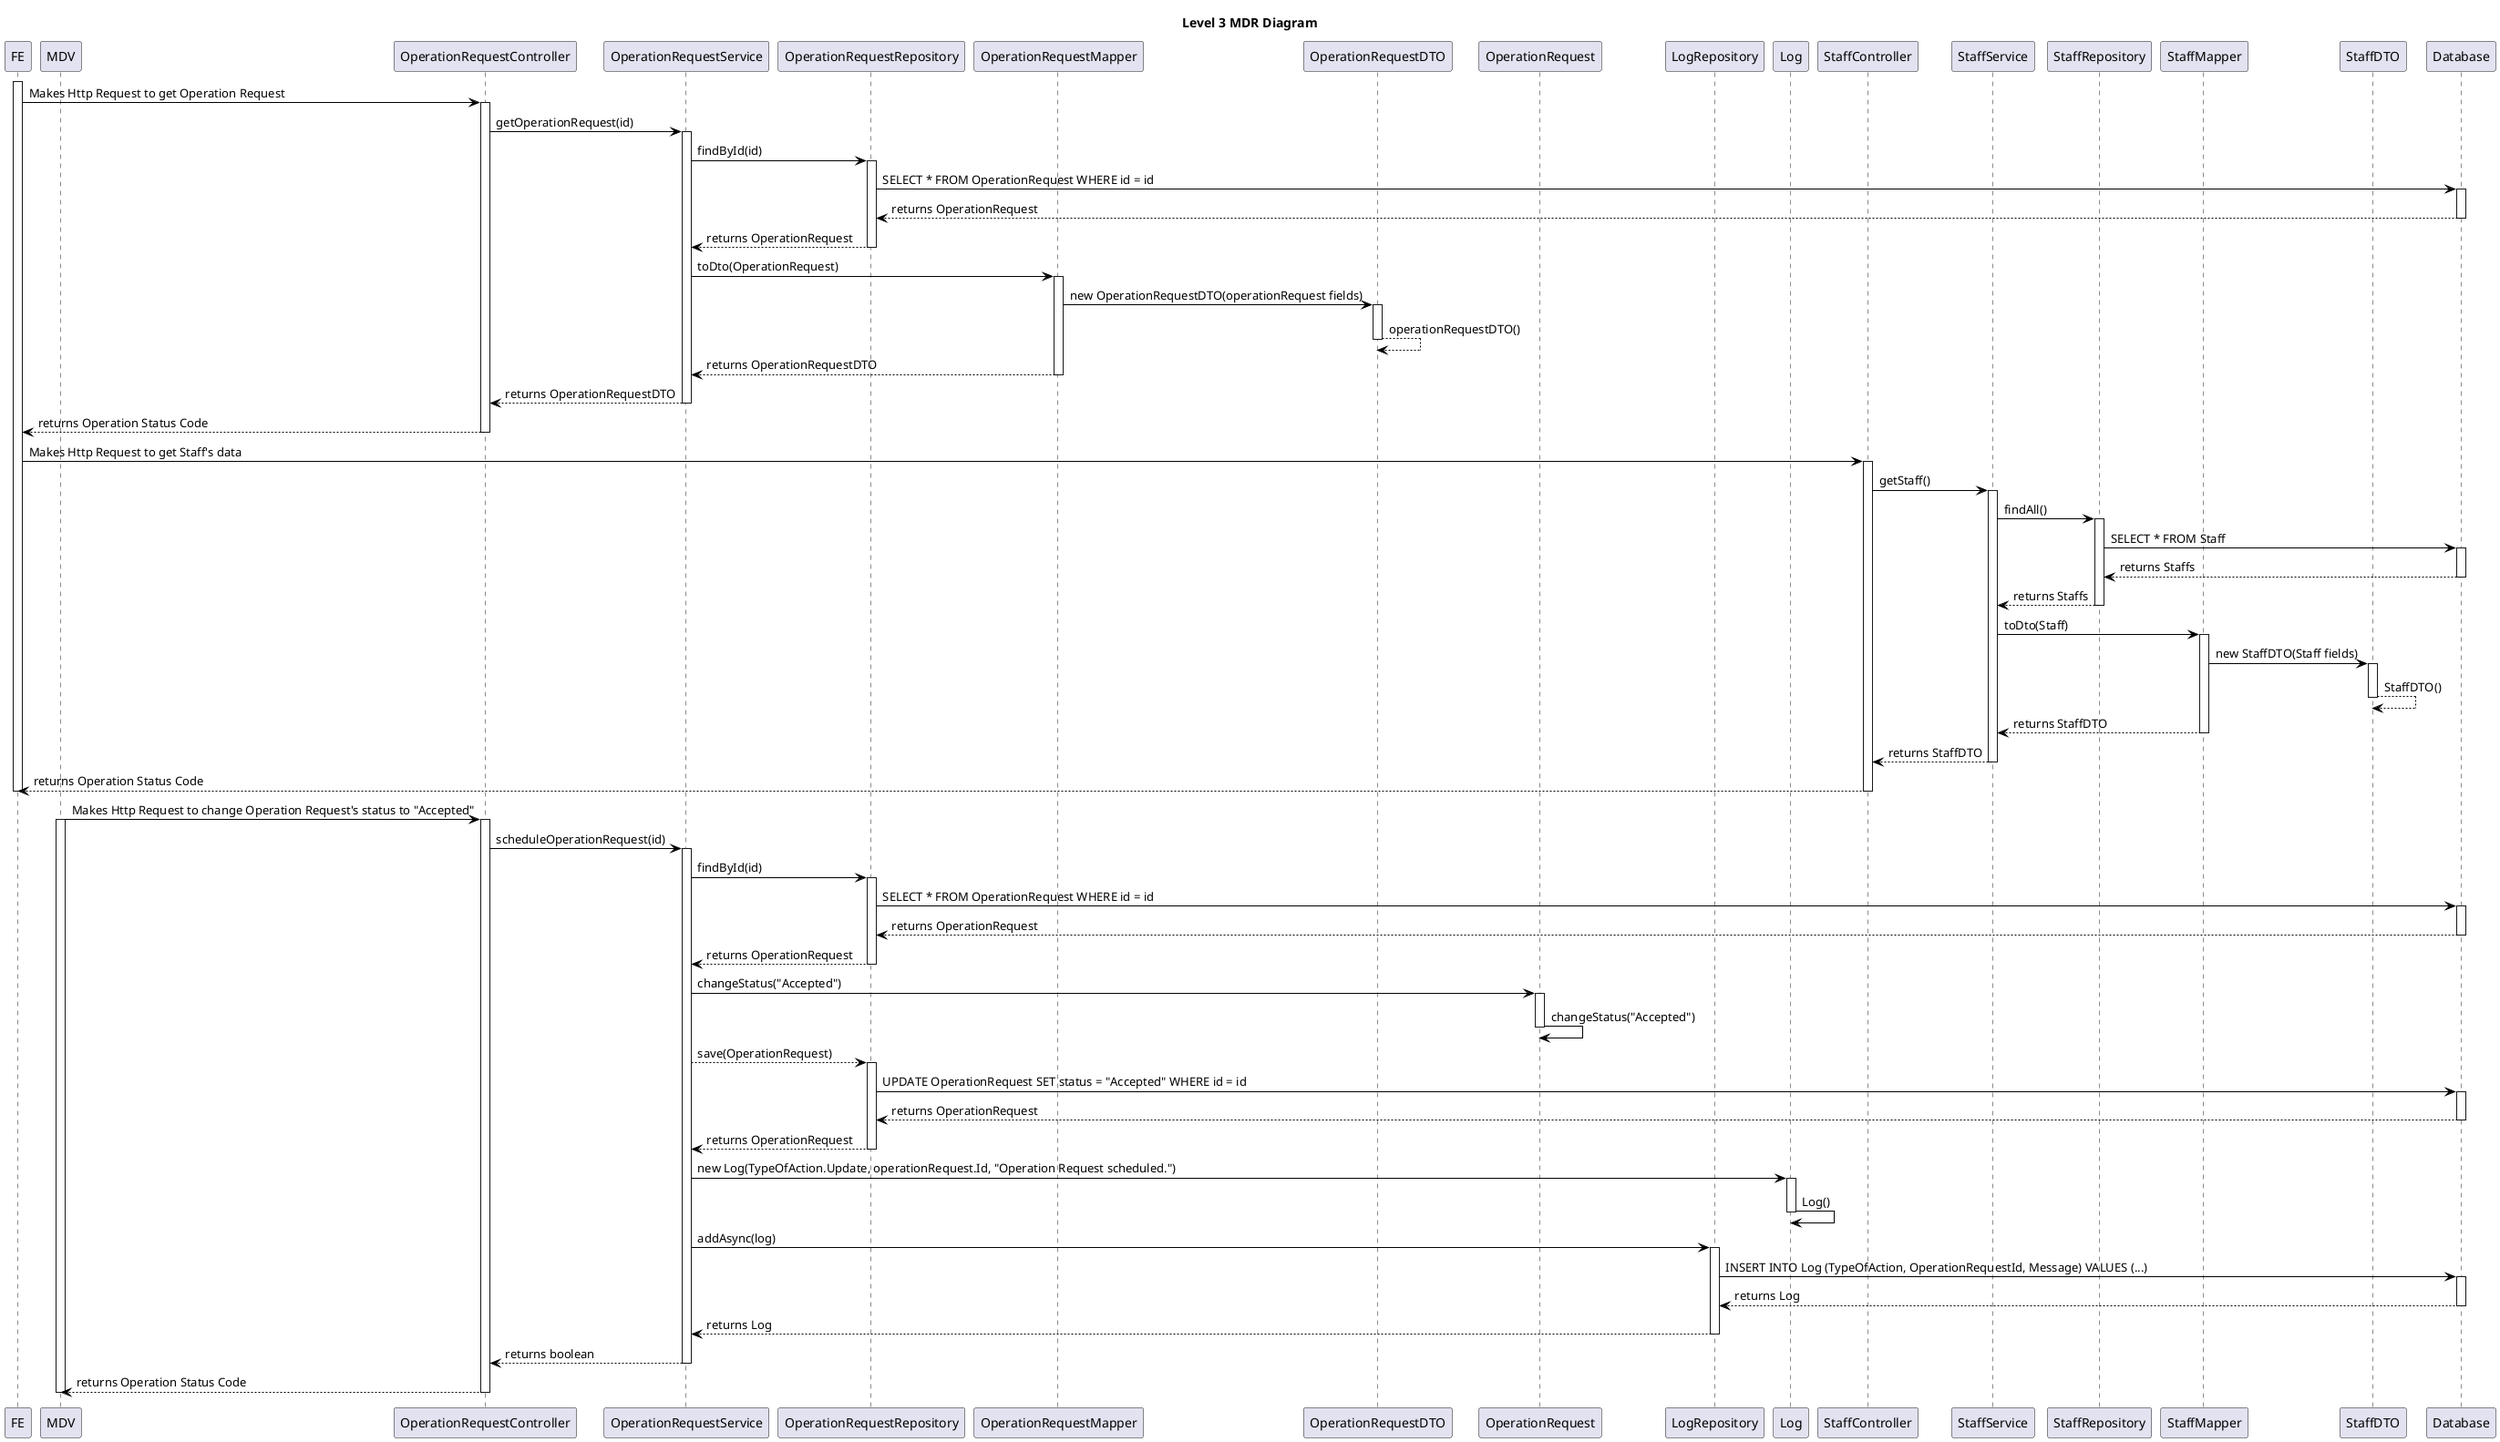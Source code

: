@startuml level_3_MDR

title Level 3 MDR Diagram

hide empty members
'skinparam Linetype ortho

skinparam class {
    BackgroundColor<<valueObject>> #D6EAF8
    BackgroundColor<<root>> #FDEBD0
    BackgroundColor<<service>> #D1F2EB
    BackgroundColor #UIF9E7
    ArrowColor Black
}

skinparam package {
    BackgroundColor #EBF5FB
}

participant FE as FE
participant MDV as MDV
participant "OperationRequestController" as ORC
participant "OperationRequestService" as ORS
participant "OperationRequestRepository" as ORR
participant "OperationRequestMapper" as M
participant "OperationRequestDTO" as ORD
participant "OperationRequest" as O
participant "LogRepository" as LR
participant "Log" as L
participant "StaffController" as SC
participant "StaffService" as SS
participant "StaffRepository" as SR
participant "StaffMapper" as SM
participant "StaffDTO" as SD
participant "Database" as DB

activate FE
FE -> ORC: Makes Http Request to get Operation Request
activate ORC
ORC -> ORS: getOperationRequest(id)
activate ORS
ORS -> ORR: findById(id)
activate ORR
ORR -> DB: SELECT * FROM OperationRequest WHERE id = id
activate DB
DB --> ORR: returns OperationRequest
deactivate DB
ORR --> ORS: returns OperationRequest
deactivate ORR
ORS -> M: toDto(OperationRequest)
activate M
M -> ORD: new OperationRequestDTO(operationRequest fields)
activate ORD
ORD --> ORD: operationRequestDTO()
deactivate ORD
M --> ORS: returns OperationRequestDTO
deactivate M
ORS --> ORC: returns OperationRequestDTO
deactivate ORS
ORC --> FE: returns Operation Status Code
deactivate ORC
FE -> SC: Makes Http Request to get Staff's data
activate SC
SC -> SS: getStaff()
activate SS
SS -> SR: findAll()
activate SR
SR -> DB: SELECT * FROM Staff
activate DB
DB --> SR: returns Staffs
deactivate DB
SR --> SS: returns Staffs
deactivate SR
SS -> SM: toDto(Staff)
activate SM
SM -> SD: new StaffDTO(Staff fields)
activate SD
SD --> SD: StaffDTO()
deactivate SD
SM --> SS: returns StaffDTO
deactivate SM
SS --> SC: returns StaffDTO
deactivate SS
SC --> FE: returns Operation Status Code
deactivate SC
deactivate FE


MDV -> ORC: Makes Http Request to change Operation Request's status to "Accepted"
activate MDV
activate ORC
ORC -> ORS: scheduleOperationRequest(id)
activate ORS
ORS -> ORR: findById(id)
activate ORR
ORR -> DB: SELECT * FROM OperationRequest WHERE id = id
activate DB
DB --> ORR: returns OperationRequest
deactivate DB
ORR --> ORS: returns OperationRequest
deactivate ORR
ORS -> O: changeStatus("Accepted")
activate O
O -> O: changeStatus("Accepted")
deactivate O
ORS --> ORR: save(OperationRequest)
activate ORR
ORR -> DB: UPDATE OperationRequest SET status = "Accepted" WHERE id = id
activate DB
DB --> ORR: returns OperationRequest
deactivate DB
ORR --> ORS: returns OperationRequest
deactivate ORR
ORS -> L: new Log(TypeOfAction.Update, operationRequest.Id, "Operation Request scheduled.")
activate L
L -> L: Log()
deactivate L
ORS -> LR: addAsync(log)
activate LR
LR -> DB: INSERT INTO Log (TypeOfAction, OperationRequestId, Message) VALUES (...)
activate DB
DB --> LR: returns Log
deactivate DB
LR --> ORS: returns Log
deactivate LR
ORS --> ORC: returns boolean
deactivate ORS
ORC --> MDV: returns Operation Status Code
deactivate ORC
deactivate MDV

@enduml